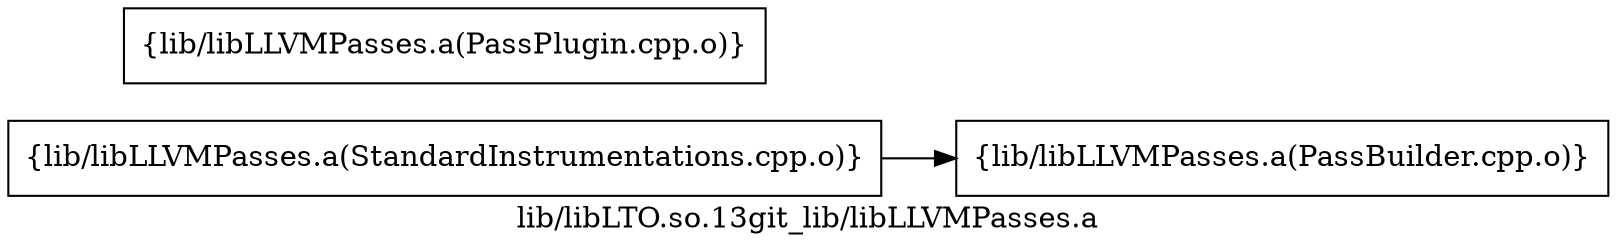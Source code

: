 digraph "lib/libLTO.so.13git_lib/libLLVMPasses.a" {
	label="lib/libLTO.so.13git_lib/libLLVMPasses.a";
	rankdir=LR;

	Node0x55cc82031fb8 [shape=record,shape=box,group=0,label="{lib/libLLVMPasses.a(PassBuilder.cpp.o)}"];
	Node0x55cc82030208 [shape=record,shape=box,group=0,label="{lib/libLLVMPasses.a(PassPlugin.cpp.o)}"];
	Node0x55cc8202f588 [shape=record,shape=box,group=0,label="{lib/libLLVMPasses.a(StandardInstrumentations.cpp.o)}"];
	Node0x55cc8202f588 -> Node0x55cc82031fb8;
}
